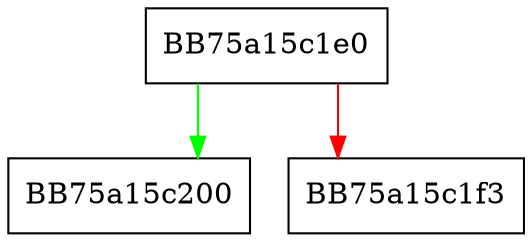 digraph lua_get_scanreply {
  node [shape="box"];
  graph [splines=ortho];
  BB75a15c1e0 -> BB75a15c200 [color="green"];
  BB75a15c1e0 -> BB75a15c1f3 [color="red"];
}
